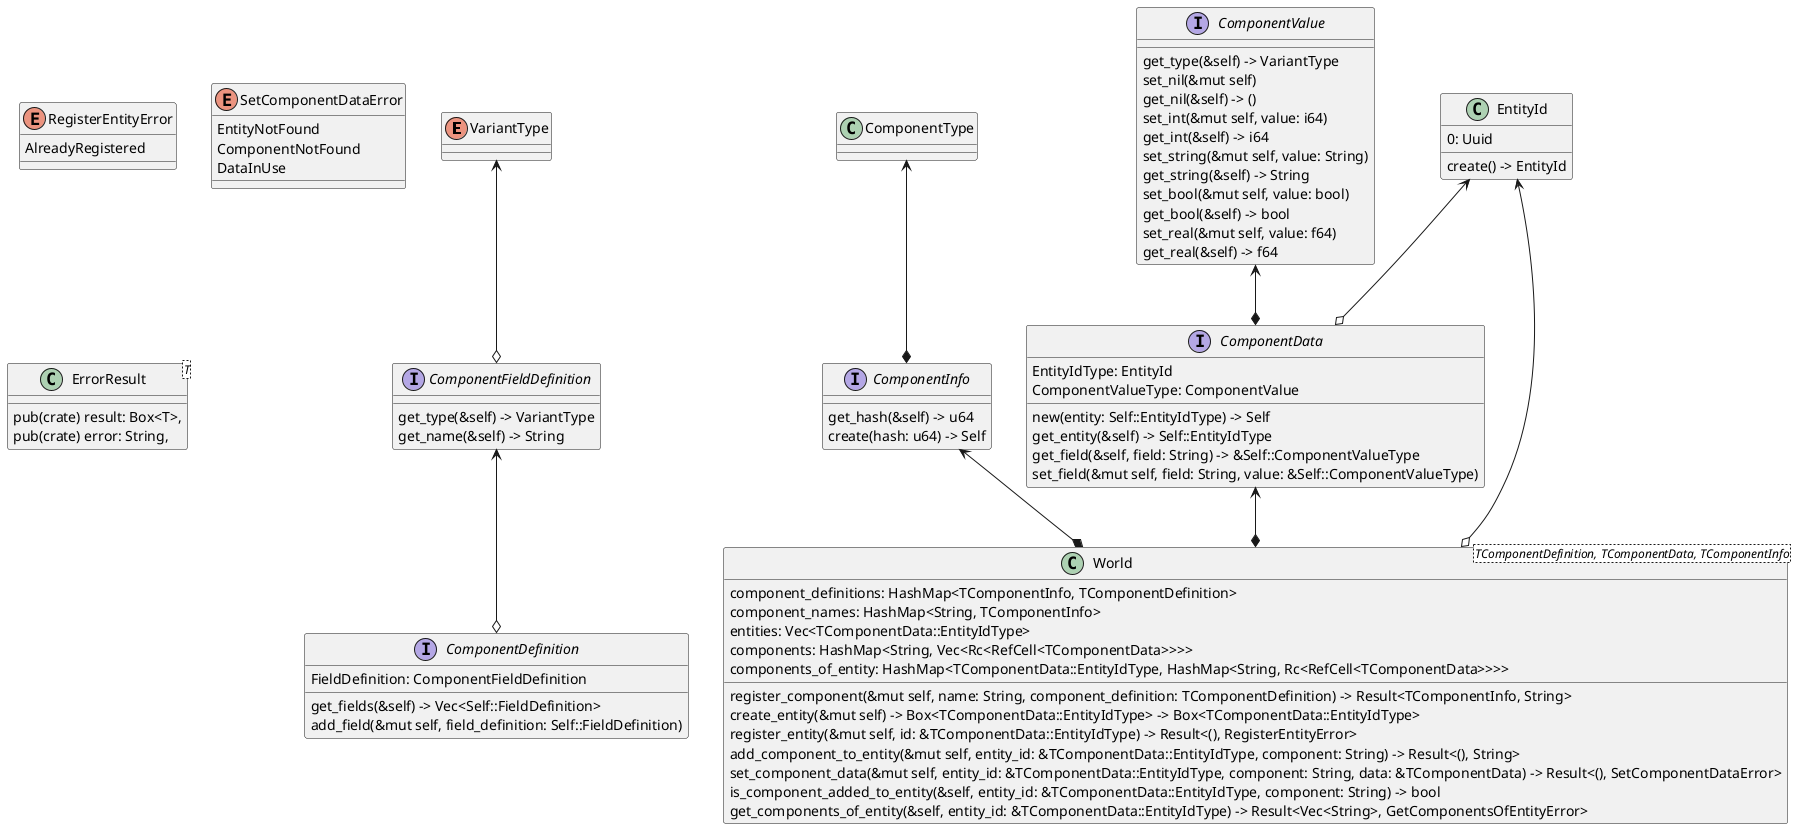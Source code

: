 @startuml
'https://plantuml.com/class-diagram

VariantType <--o ComponentFieldDefinition
ComponentType <--* ComponentInfo
ComponentInfo <--* World
ComponentValue <--* ComponentData
ComponentData <--* World
EntityId <--o ComponentData
EntityId <--o World
ComponentFieldDefinition <--o ComponentDefinition

enum VariantType

interface ComponentFieldDefinition {
    get_type(&self) -> VariantType
    get_name(&self) -> String
}

interface ComponentDefinition {
    FieldDefinition: ComponentFieldDefinition
    get_fields(&self) -> Vec<Self::FieldDefinition>
    add_field(&mut self, field_definition: Self::FieldDefinition)
}

interface ComponentInfo {
    get_hash(&self) -> u64
    create(hash: u64) -> Self
}

interface ComponentData {
    EntityIdType: EntityId
    ComponentValueType: ComponentValue

    new(entity: Self::EntityIdType) -> Self
    get_entity(&self) -> Self::EntityIdType
    get_field(&self, field: String) -> &Self::ComponentValueType
    set_field(&mut self, field: String, value: &Self::ComponentValueType)
}

interface ComponentValue {
    get_type(&self) -> VariantType
    set_nil(&mut self)
    get_nil(&self) -> ()
    set_int(&mut self, value: i64)
    get_int(&self) -> i64
    set_string(&mut self, value: String)
    get_string(&self) -> String
    set_bool(&mut self, value: bool)
    get_bool(&self) -> bool
    set_real(&mut self, value: f64)
    get_real(&self) -> f64
}

class EntityId {
    0: Uuid

    create() -> EntityId
}

enum RegisterEntityError {
    AlreadyRegistered
}

enum SetComponentDataError {
    EntityNotFound
    ComponentNotFound
    DataInUse
}

class ErrorResult<T> {
	pub(crate) result: Box<T>,
	pub(crate) error: String,
}

class World<TComponentDefinition, TComponentData, TComponentInfo> {
    component_definitions: HashMap<TComponentInfo, TComponentDefinition>
    component_names: HashMap<String, TComponentInfo>
    entities: Vec<TComponentData::EntityIdType>
    components: HashMap<String, Vec<Rc<RefCell<TComponentData>>>>
    components_of_entity: HashMap<TComponentData::EntityIdType, HashMap<String, Rc<RefCell<TComponentData>>>>

    register_component(&mut self, name: String, component_definition: TComponentDefinition) -> Result<TComponentInfo, String>
    create_entity(&mut self) -> Box<TComponentData::EntityIdType> -> Box<TComponentData::EntityIdType>
    register_entity(&mut self, id: &TComponentData::EntityIdType) -> Result<(), RegisterEntityError>
    add_component_to_entity(&mut self, entity_id: &TComponentData::EntityIdType, component: String) -> Result<(), String>
    set_component_data(&mut self, entity_id: &TComponentData::EntityIdType, component: String, data: &TComponentData) -> Result<(), SetComponentDataError>
    is_component_added_to_entity(&self, entity_id: &TComponentData::EntityIdType, component: String) -> bool
    get_components_of_entity(&self, entity_id: &TComponentData::EntityIdType) -> Result<Vec<String>, GetComponentsOfEntityError>
}

@enduml